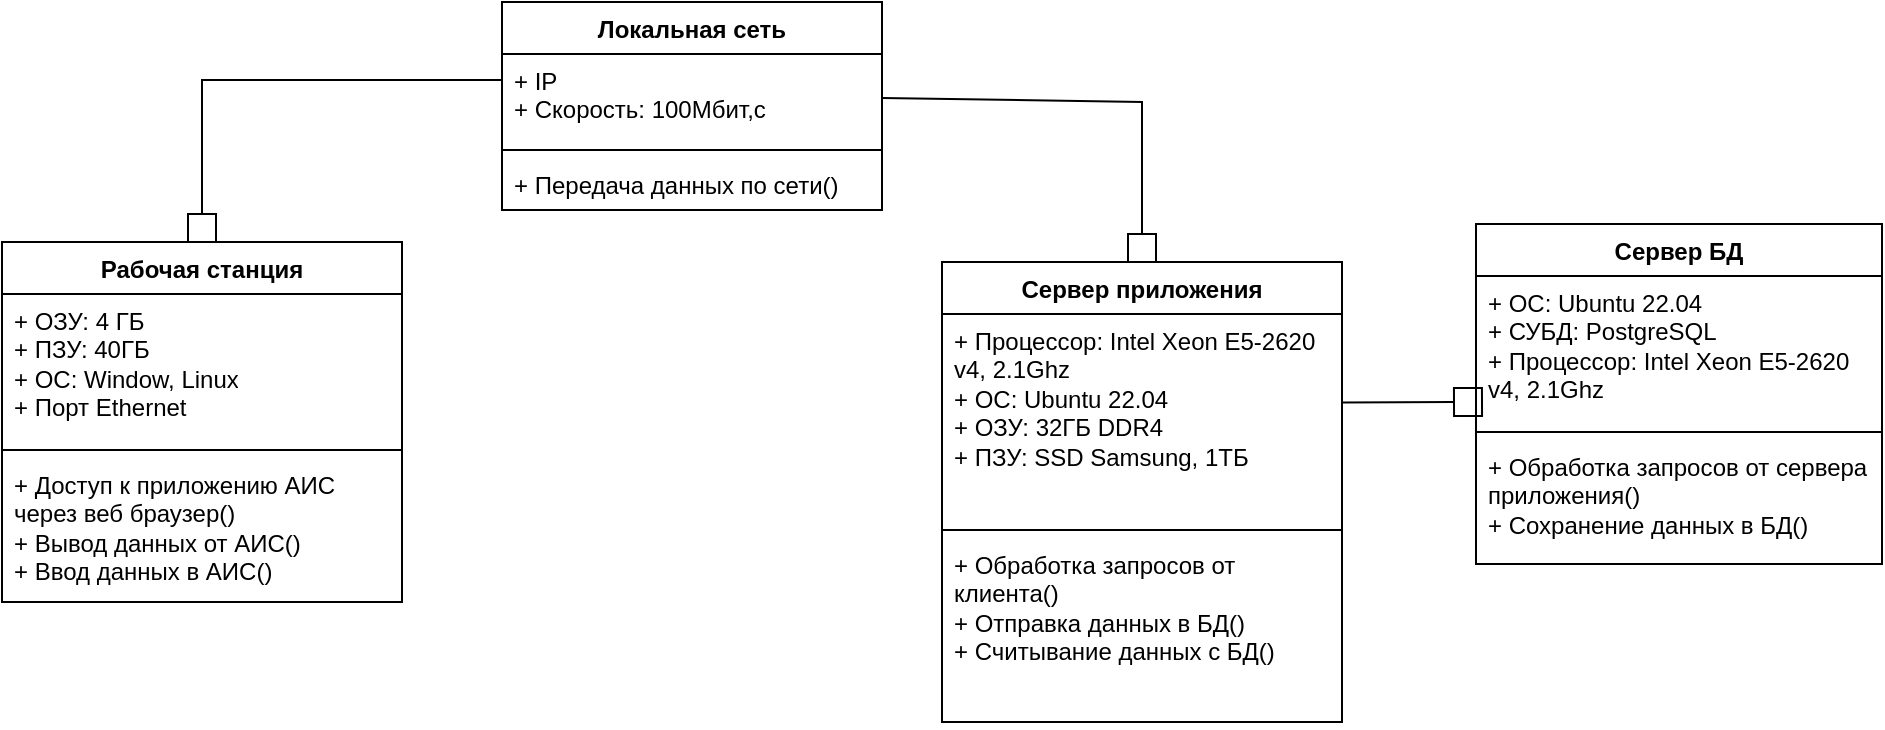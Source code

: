 <mxfile version="24.3.1" type="github">
  <diagram name="Страница — 1" id="52q1qeUz_SIhHIIovMeT">
    <mxGraphModel dx="1068" dy="588" grid="0" gridSize="10" guides="1" tooltips="1" connect="1" arrows="1" fold="1" page="1" pageScale="1" pageWidth="827" pageHeight="1169" math="0" shadow="0">
      <root>
        <mxCell id="0" />
        <mxCell id="1" parent="0" />
        <mxCell id="eDm1u7pfxWVx2RCrsEuu-1" value="Локальная сеть" style="swimlane;fontStyle=1;align=center;verticalAlign=top;childLayout=stackLayout;horizontal=1;startSize=26;horizontalStack=0;resizeParent=1;resizeParentMax=0;resizeLast=0;collapsible=1;marginBottom=0;whiteSpace=wrap;html=1;" vertex="1" parent="1">
          <mxGeometry x="340" y="160" width="190" height="104" as="geometry" />
        </mxCell>
        <mxCell id="eDm1u7pfxWVx2RCrsEuu-20" value="+ IP&lt;div&gt;+ С&lt;span style=&quot;background-color: initial;&quot;&gt;корость: 100Мбит,с&lt;/span&gt;&lt;/div&gt;" style="text;strokeColor=none;fillColor=none;align=left;verticalAlign=top;spacingLeft=4;spacingRight=4;overflow=hidden;rotatable=0;points=[[0,0.5],[1,0.5]];portConstraint=eastwest;whiteSpace=wrap;html=1;" vertex="1" parent="eDm1u7pfxWVx2RCrsEuu-1">
          <mxGeometry y="26" width="190" height="44" as="geometry" />
        </mxCell>
        <mxCell id="eDm1u7pfxWVx2RCrsEuu-3" value="" style="line;strokeWidth=1;fillColor=none;align=left;verticalAlign=middle;spacingTop=-1;spacingLeft=3;spacingRight=3;rotatable=0;labelPosition=right;points=[];portConstraint=eastwest;strokeColor=inherit;" vertex="1" parent="eDm1u7pfxWVx2RCrsEuu-1">
          <mxGeometry y="70" width="190" height="8" as="geometry" />
        </mxCell>
        <mxCell id="eDm1u7pfxWVx2RCrsEuu-4" value="+ Передача данных по сети()" style="text;strokeColor=none;fillColor=none;align=left;verticalAlign=top;spacingLeft=4;spacingRight=4;overflow=hidden;rotatable=0;points=[[0,0.5],[1,0.5]];portConstraint=eastwest;whiteSpace=wrap;html=1;" vertex="1" parent="eDm1u7pfxWVx2RCrsEuu-1">
          <mxGeometry y="78" width="190" height="26" as="geometry" />
        </mxCell>
        <mxCell id="eDm1u7pfxWVx2RCrsEuu-5" value="Рабочая станция" style="swimlane;fontStyle=1;align=center;verticalAlign=top;childLayout=stackLayout;horizontal=1;startSize=26;horizontalStack=0;resizeParent=1;resizeParentMax=0;resizeLast=0;collapsible=1;marginBottom=0;whiteSpace=wrap;html=1;" vertex="1" parent="1">
          <mxGeometry x="90" y="280" width="200" height="180" as="geometry" />
        </mxCell>
        <mxCell id="eDm1u7pfxWVx2RCrsEuu-6" value="+ ОЗУ: 4 ГБ&lt;div&gt;+ ПЗУ: 40ГБ&lt;/div&gt;&lt;div&gt;+ ОС: Window, Linux&lt;/div&gt;&lt;div&gt;+ Порт Ethernet&lt;/div&gt;" style="text;strokeColor=none;fillColor=none;align=left;verticalAlign=top;spacingLeft=4;spacingRight=4;overflow=hidden;rotatable=0;points=[[0,0.5],[1,0.5]];portConstraint=eastwest;whiteSpace=wrap;html=1;" vertex="1" parent="eDm1u7pfxWVx2RCrsEuu-5">
          <mxGeometry y="26" width="200" height="74" as="geometry" />
        </mxCell>
        <mxCell id="eDm1u7pfxWVx2RCrsEuu-7" value="" style="line;strokeWidth=1;fillColor=none;align=left;verticalAlign=middle;spacingTop=-1;spacingLeft=3;spacingRight=3;rotatable=0;labelPosition=right;points=[];portConstraint=eastwest;strokeColor=inherit;" vertex="1" parent="eDm1u7pfxWVx2RCrsEuu-5">
          <mxGeometry y="100" width="200" height="8" as="geometry" />
        </mxCell>
        <mxCell id="eDm1u7pfxWVx2RCrsEuu-8" value="+ Доступ к приложению АИС через веб браузер()&lt;div&gt;+ Вывод данных от АИС()&lt;/div&gt;&lt;div&gt;+ Ввод данных в АИС()&lt;/div&gt;" style="text;strokeColor=none;fillColor=none;align=left;verticalAlign=top;spacingLeft=4;spacingRight=4;overflow=hidden;rotatable=0;points=[[0,0.5],[1,0.5]];portConstraint=eastwest;whiteSpace=wrap;html=1;" vertex="1" parent="eDm1u7pfxWVx2RCrsEuu-5">
          <mxGeometry y="108" width="200" height="72" as="geometry" />
        </mxCell>
        <mxCell id="eDm1u7pfxWVx2RCrsEuu-11" value="Сервер приложения" style="swimlane;fontStyle=1;align=center;verticalAlign=top;childLayout=stackLayout;horizontal=1;startSize=26;horizontalStack=0;resizeParent=1;resizeParentMax=0;resizeLast=0;collapsible=1;marginBottom=0;whiteSpace=wrap;html=1;" vertex="1" parent="1">
          <mxGeometry x="560" y="290" width="200" height="230" as="geometry" />
        </mxCell>
        <mxCell id="eDm1u7pfxWVx2RCrsEuu-12" value="+ Процессор: Intel Xeon E5-2620 v4, 2.1Ghz&lt;div&gt;+ ОС: Ubuntu 22.04&lt;/div&gt;&lt;div&gt;+ ОЗУ: 32ГБ DDR4&lt;/div&gt;&lt;div&gt;+ ПЗУ: SSD Samsung, 1ТБ&lt;/div&gt;&lt;div&gt;&lt;br&gt;&lt;/div&gt;" style="text;strokeColor=none;fillColor=none;align=left;verticalAlign=top;spacingLeft=4;spacingRight=4;overflow=hidden;rotatable=0;points=[[0,0.5],[1,0.5]];portConstraint=eastwest;whiteSpace=wrap;html=1;" vertex="1" parent="eDm1u7pfxWVx2RCrsEuu-11">
          <mxGeometry y="26" width="200" height="104" as="geometry" />
        </mxCell>
        <mxCell id="eDm1u7pfxWVx2RCrsEuu-13" value="" style="line;strokeWidth=1;fillColor=none;align=left;verticalAlign=middle;spacingTop=-1;spacingLeft=3;spacingRight=3;rotatable=0;labelPosition=right;points=[];portConstraint=eastwest;strokeColor=inherit;" vertex="1" parent="eDm1u7pfxWVx2RCrsEuu-11">
          <mxGeometry y="130" width="200" height="8" as="geometry" />
        </mxCell>
        <mxCell id="eDm1u7pfxWVx2RCrsEuu-14" value="+ Обработка запросов от клиента()&lt;div&gt;+ Отправка данных в БД()&lt;/div&gt;&lt;div&gt;+ Считывание данных с БД()&lt;/div&gt;" style="text;strokeColor=none;fillColor=none;align=left;verticalAlign=top;spacingLeft=4;spacingRight=4;overflow=hidden;rotatable=0;points=[[0,0.5],[1,0.5]];portConstraint=eastwest;whiteSpace=wrap;html=1;" vertex="1" parent="eDm1u7pfxWVx2RCrsEuu-11">
          <mxGeometry y="138" width="200" height="92" as="geometry" />
        </mxCell>
        <mxCell id="eDm1u7pfxWVx2RCrsEuu-15" value="Сервер БД" style="swimlane;fontStyle=1;align=center;verticalAlign=top;childLayout=stackLayout;horizontal=1;startSize=26;horizontalStack=0;resizeParent=1;resizeParentMax=0;resizeLast=0;collapsible=1;marginBottom=0;whiteSpace=wrap;html=1;" vertex="1" parent="1">
          <mxGeometry x="827" y="271" width="203" height="170" as="geometry" />
        </mxCell>
        <mxCell id="eDm1u7pfxWVx2RCrsEuu-16" value="+ ОС: Ubuntu 22.04&lt;div&gt;+ СУБД: PostgreSQL&lt;/div&gt;&lt;div&gt;+ Процессор: Intel Xeon E5-2620 v4, 2.1Ghz&lt;br&gt;&lt;div&gt;&lt;br&gt;&lt;/div&gt;&lt;/div&gt;" style="text;strokeColor=none;fillColor=none;align=left;verticalAlign=top;spacingLeft=4;spacingRight=4;overflow=hidden;rotatable=0;points=[[0,0.5],[1,0.5]];portConstraint=eastwest;whiteSpace=wrap;html=1;" vertex="1" parent="eDm1u7pfxWVx2RCrsEuu-15">
          <mxGeometry y="26" width="203" height="74" as="geometry" />
        </mxCell>
        <mxCell id="eDm1u7pfxWVx2RCrsEuu-17" value="" style="line;strokeWidth=1;fillColor=none;align=left;verticalAlign=middle;spacingTop=-1;spacingLeft=3;spacingRight=3;rotatable=0;labelPosition=right;points=[];portConstraint=eastwest;strokeColor=inherit;" vertex="1" parent="eDm1u7pfxWVx2RCrsEuu-15">
          <mxGeometry y="100" width="203" height="8" as="geometry" />
        </mxCell>
        <mxCell id="eDm1u7pfxWVx2RCrsEuu-18" value="+ Обработка запросов от сервера приложения()&lt;div&gt;+ Сохранение данных в БД()&lt;/div&gt;" style="text;strokeColor=none;fillColor=none;align=left;verticalAlign=top;spacingLeft=4;spacingRight=4;overflow=hidden;rotatable=0;points=[[0,0.5],[1,0.5]];portConstraint=eastwest;whiteSpace=wrap;html=1;" vertex="1" parent="eDm1u7pfxWVx2RCrsEuu-15">
          <mxGeometry y="108" width="203" height="62" as="geometry" />
        </mxCell>
        <mxCell id="eDm1u7pfxWVx2RCrsEuu-22" value="" style="endArrow=box;endFill=0;endSize=12;html=1;rounded=0;exitX=0;exitY=0.5;exitDx=0;exitDy=0;" edge="1" parent="1">
          <mxGeometry width="160" relative="1" as="geometry">
            <mxPoint x="340" y="199.0" as="sourcePoint" />
            <mxPoint x="190" y="280" as="targetPoint" />
            <Array as="points">
              <mxPoint x="190" y="199" />
            </Array>
          </mxGeometry>
        </mxCell>
        <mxCell id="eDm1u7pfxWVx2RCrsEuu-23" value="" style="endArrow=box;endFill=0;endSize=12;html=1;rounded=0;exitX=1;exitY=0.5;exitDx=0;exitDy=0;entryX=0.5;entryY=0;entryDx=0;entryDy=0;" edge="1" parent="1" source="eDm1u7pfxWVx2RCrsEuu-20" target="eDm1u7pfxWVx2RCrsEuu-11">
          <mxGeometry width="160" relative="1" as="geometry">
            <mxPoint x="760" y="180.0" as="sourcePoint" />
            <mxPoint x="610" y="261" as="targetPoint" />
            <Array as="points">
              <mxPoint x="660" y="210" />
            </Array>
          </mxGeometry>
        </mxCell>
        <mxCell id="eDm1u7pfxWVx2RCrsEuu-24" value="" style="endArrow=box;endFill=0;endSize=12;html=1;rounded=0;exitX=1.002;exitY=0.426;exitDx=0;exitDy=0;exitPerimeter=0;" edge="1" parent="1" source="eDm1u7pfxWVx2RCrsEuu-12">
          <mxGeometry width="160" relative="1" as="geometry">
            <mxPoint x="680" y="209" as="sourcePoint" />
            <mxPoint x="830" y="360" as="targetPoint" />
            <Array as="points" />
          </mxGeometry>
        </mxCell>
      </root>
    </mxGraphModel>
  </diagram>
</mxfile>
